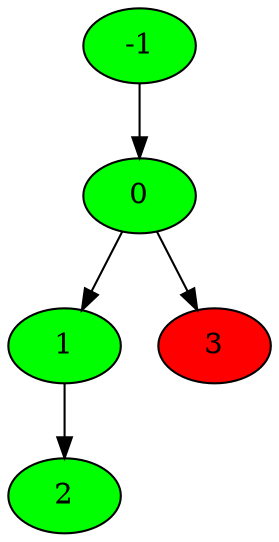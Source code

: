 digraph statespace {
node [style=filled]
0 [fillcolor=green]
1 [fillcolor=green]
0 -> 1
3 [fillcolor=green]
0 -> 3
-1 [fillcolor=green]
-1 -> 0
1 [fillcolor=green]
2 [fillcolor=green]
1 -> 2
3 [fillcolor=red]
}

